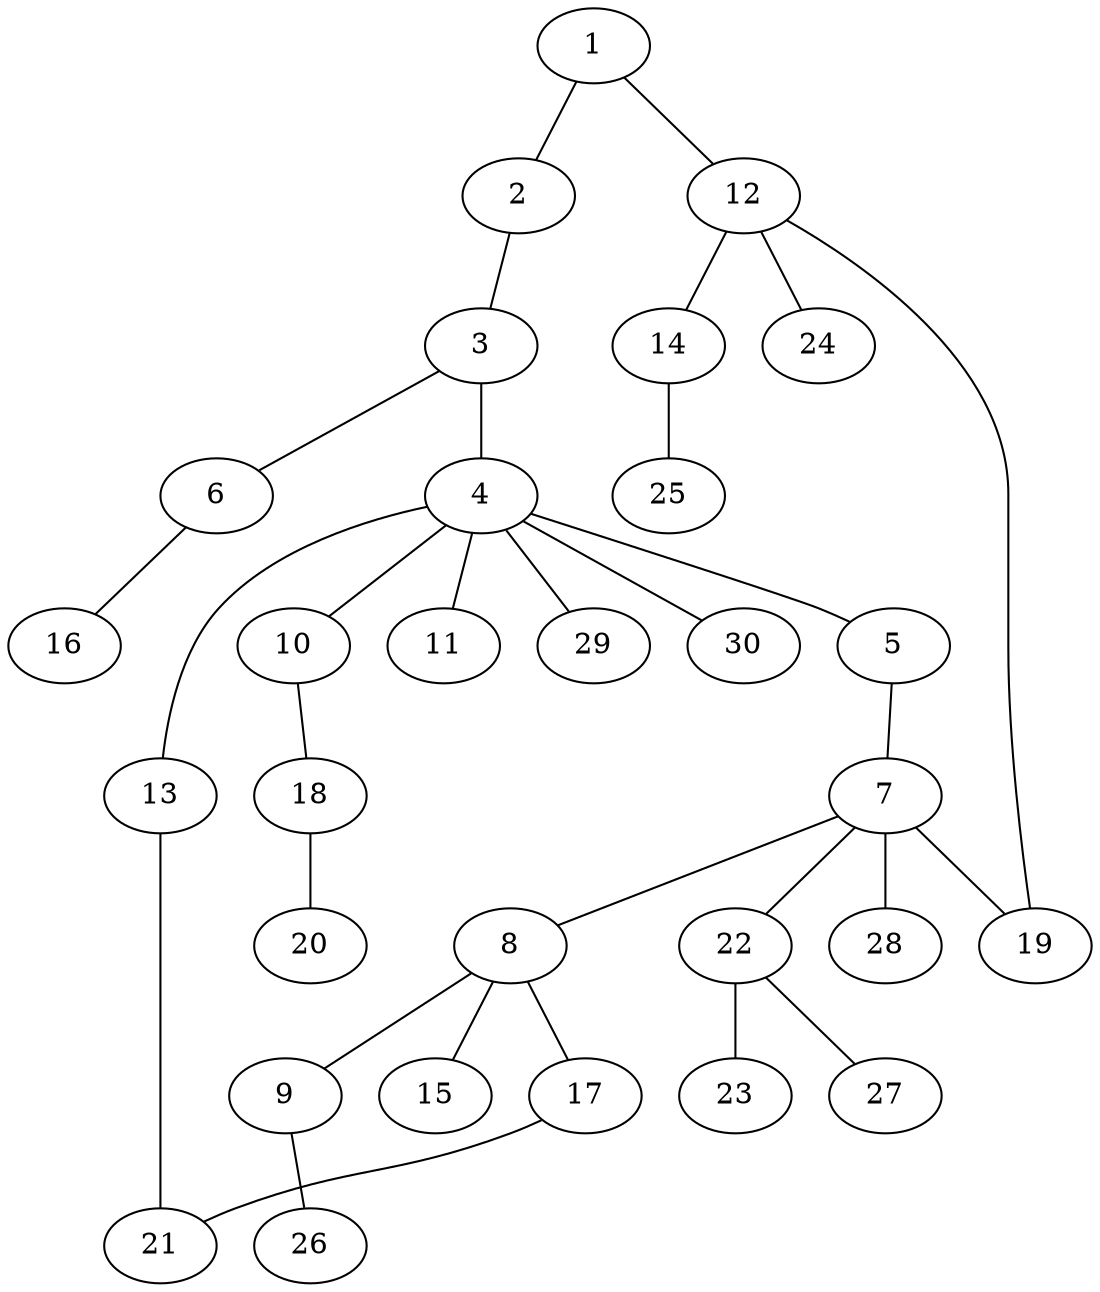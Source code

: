 graph graphname {1--2
1--12
2--3
3--4
3--6
4--5
4--10
4--11
4--13
4--29
4--30
5--7
6--16
7--8
7--19
7--22
7--28
8--9
8--15
8--17
9--26
10--18
12--14
12--19
12--24
13--21
14--25
17--21
18--20
22--23
22--27
}